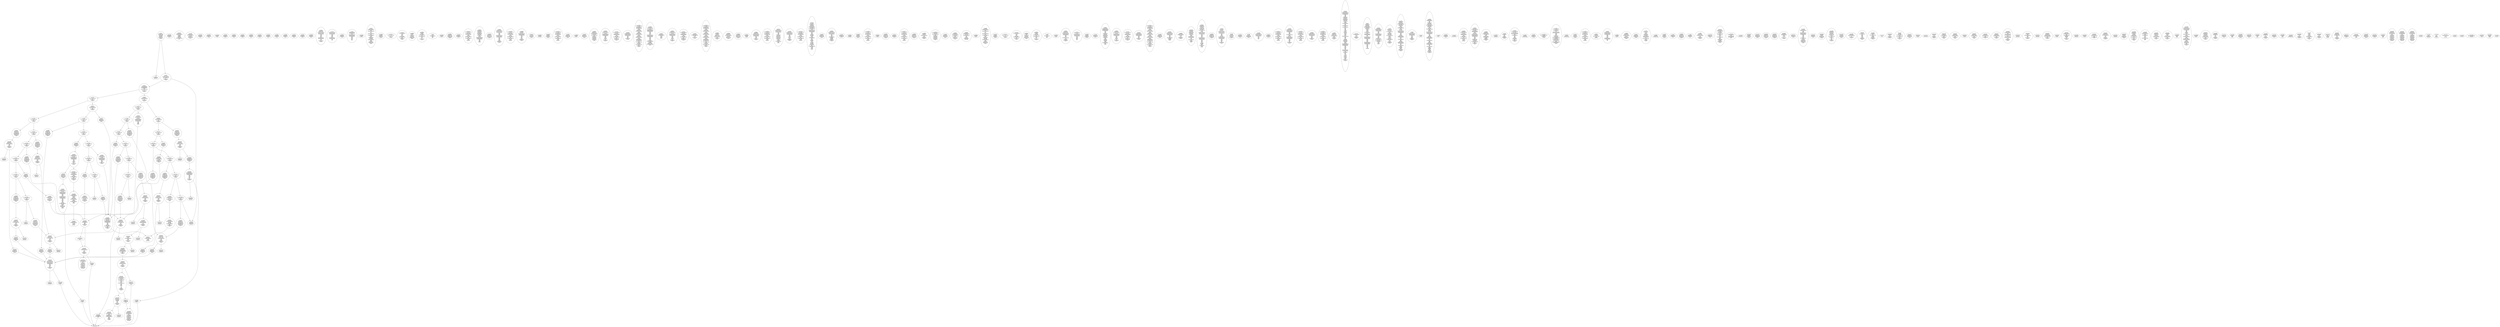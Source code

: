 /* Generated by GvGen v.1.0 (https://www.github.com/stricaud/gvgen) */

digraph G {
compound=true;
   node1 [label="[anywhere]"];
   node2 [label="# 0x0
PUSHX Data
PUSHX Data
MSTORE
CALLVALUE
ISZERO
PUSHX Data
JUMPI
"];
   node3 [label="# 0xc
PUSHX Data
REVERT
"];
   node4 [label="# 0x10
JUMPDEST
PUSHX LogicData
CALLDATASIZE
LT
PUSHX Data
JUMPI
"];
   node5 [label="# 0x1a
PUSHX Data
CALLDATALOAD
PUSHX BitData
SHR
PUSHX LogicData
GT
PUSHX Data
JUMPI
"];
   node6 [label="# 0x2b
PUSHX LogicData
GT
PUSHX Data
JUMPI
"];
   node7 [label="# 0x36
PUSHX LogicData
EQ
PUSHX Data
JUMPI
"];
   node8 [label="# 0x41
PUSHX LogicData
EQ
PUSHX Data
JUMPI
"];
   node9 [label="# 0x4c
PUSHX LogicData
EQ
PUSHX Data
JUMPI
"];
   node10 [label="# 0x57
PUSHX LogicData
EQ
PUSHX Data
JUMPI
"];
   node11 [label="# 0x62
PUSHX LogicData
EQ
PUSHX Data
JUMPI
"];
   node12 [label="# 0x6d
PUSHX LogicData
EQ
PUSHX Data
JUMPI
"];
   node13 [label="# 0x78
PUSHX Data
REVERT
"];
   node14 [label="# 0x7c
JUMPDEST
PUSHX LogicData
EQ
PUSHX Data
JUMPI
"];
   node15 [label="# 0x88
PUSHX LogicData
EQ
PUSHX Data
JUMPI
"];
   node16 [label="# 0x93
PUSHX LogicData
EQ
PUSHX Data
JUMPI
"];
   node17 [label="# 0x9e
PUSHX LogicData
EQ
PUSHX Data
JUMPI
"];
   node18 [label="# 0xa9
PUSHX LogicData
EQ
PUSHX Data
JUMPI
"];
   node19 [label="# 0xb4
PUSHX LogicData
EQ
PUSHX Data
JUMPI
"];
   node20 [label="# 0xbf
PUSHX Data
REVERT
"];
   node21 [label="# 0xc3
JUMPDEST
PUSHX LogicData
GT
PUSHX Data
JUMPI
"];
   node22 [label="# 0xcf
PUSHX LogicData
EQ
PUSHX Data
JUMPI
"];
   node23 [label="# 0xda
PUSHX LogicData
EQ
PUSHX Data
JUMPI
"];
   node24 [label="# 0xe5
PUSHX LogicData
EQ
PUSHX Data
JUMPI
"];
   node25 [label="# 0xf0
PUSHX LogicData
EQ
PUSHX Data
JUMPI
"];
   node26 [label="# 0xfb
PUSHX LogicData
EQ
PUSHX Data
JUMPI
"];
   node27 [label="# 0x106
PUSHX LogicData
EQ
PUSHX Data
JUMPI
"];
   node28 [label="# 0x111
PUSHX Data
REVERT
"];
   node29 [label="# 0x115
JUMPDEST
PUSHX LogicData
EQ
PUSHX Data
JUMPI
"];
   node30 [label="# 0x121
PUSHX LogicData
EQ
PUSHX Data
JUMPI
"];
   node31 [label="# 0x12c
PUSHX LogicData
EQ
PUSHX Data
JUMPI
"];
   node32 [label="# 0x137
PUSHX LogicData
EQ
PUSHX Data
JUMPI
"];
   node33 [label="# 0x142
PUSHX LogicData
EQ
PUSHX Data
JUMPI
"];
   node34 [label="# 0x14d
PUSHX LogicData
EQ
PUSHX Data
JUMPI
"];
   node35 [label="# 0x158
JUMPDEST
PUSHX Data
REVERT
"];
   node36 [label="# 0x15d
JUMPDEST
PUSHX Data
PUSHX Data
CALLDATASIZE
PUSHX Data
PUSHX Data
JUMP
"];
   node37 [label="# 0x16b
JUMPDEST
PUSHX Data
JUMP
"];
   node38 [label="# 0x170
JUMPDEST
PUSHX MemData
MLOAD
ISZERO
ISZERO
MSTORE
PUSHX ArithData
ADD
"];
   node39 [label="# 0x17c
JUMPDEST
PUSHX MemData
MLOAD
SUB
RETURN
"];
   node40 [label="# 0x185
JUMPDEST
PUSHX Data
PUSHX Data
JUMP
"];
   node41 [label="# 0x18d
JUMPDEST
PUSHX MemData
MLOAD
PUSHX Data
PUSHX Data
JUMP
"];
   node42 [label="# 0x19a
JUMPDEST
PUSHX Data
PUSHX Data
CALLDATASIZE
PUSHX Data
PUSHX Data
JUMP
"];
   node43 [label="# 0x1a8
JUMPDEST
PUSHX Data
JUMP
"];
   node44 [label="# 0x1ad
JUMPDEST
PUSHX MemData
MLOAD
PUSHX ArithData
PUSHX BitData
PUSHX BitData
SHL
SUB
AND
MSTORE
PUSHX ArithData
ADD
PUSHX Data
JUMP
"];
   node45 [label="# 0x1c5
JUMPDEST
PUSHX Data
PUSHX Data
CALLDATASIZE
PUSHX Data
PUSHX Data
JUMP
"];
   node46 [label="# 0x1d3
JUMPDEST
PUSHX Data
JUMP
"];
   node47 [label="# 0x1d8
JUMPDEST
STOP
"];
   node48 [label="# 0x1da
JUMPDEST
PUSHX StorData
SLOAD
PUSHX StorData
SLOAD
SUB
"];
   node49 [label="# 0x1e2
JUMPDEST
PUSHX MemData
MLOAD
MSTORE
PUSHX ArithData
ADD
PUSHX Data
JUMP
"];
   node50 [label="# 0x1f0
JUMPDEST
PUSHX Data
PUSHX Data
CALLDATASIZE
PUSHX Data
PUSHX Data
JUMP
"];
   node51 [label="# 0x1fe
JUMPDEST
PUSHX Data
JUMP
"];
   node52 [label="# 0x203
JUMPDEST
PUSHX StorData
SLOAD
PUSHX Data
PUSHX ArithData
PUSHX BitData
PUSHX BitData
SHL
SUB
AND
JUMP
"];
   node53 [label="# 0x216
JUMPDEST
PUSHX Data
PUSHX Data
CALLDATASIZE
PUSHX Data
PUSHX Data
JUMP
"];
   node54 [label="# 0x224
JUMPDEST
PUSHX Data
JUMP
"];
   node55 [label="# 0x229
JUMPDEST
PUSHX Data
PUSHX Data
JUMP
"];
   node56 [label="# 0x244
JUMPDEST
PUSHX Data
PUSHX Data
CALLDATASIZE
PUSHX Data
PUSHX Data
JUMP
"];
   node57 [label="# 0x252
JUMPDEST
PUSHX Data
JUMP
"];
   node58 [label="# 0x257
JUMPDEST
PUSHX Data
PUSHX Data
CALLDATASIZE
PUSHX Data
PUSHX Data
JUMP
"];
   node59 [label="# 0x265
JUMPDEST
PUSHX Data
JUMP
"];
   node60 [label="# 0x26a
JUMPDEST
PUSHX Data
PUSHX Data
CALLDATASIZE
PUSHX Data
PUSHX Data
JUMP
"];
   node61 [label="# 0x278
JUMPDEST
PUSHX Data
JUMP
"];
   node62 [label="# 0x27d
JUMPDEST
PUSHX Data
PUSHX Data
JUMP
"];
   node63 [label="# 0x298
JUMPDEST
PUSHX Data
PUSHX Data
CALLDATASIZE
PUSHX Data
PUSHX Data
JUMP
"];
   node64 [label="# 0x2a6
JUMPDEST
PUSHX Data
JUMP
"];
   node65 [label="# 0x2ab
JUMPDEST
PUSHX Data
PUSHX Data
JUMP
"];
   node66 [label="# 0x2b3
JUMPDEST
PUSHX StorData
SLOAD
PUSHX ArithData
PUSHX BitData
PUSHX BitData
SHL
SUB
AND
PUSHX Data
JUMP
"];
   node67 [label="# 0x2c4
JUMPDEST
PUSHX Data
PUSHX Data
JUMP
"];
   node68 [label="# 0x2cc
JUMPDEST
PUSHX Data
PUSHX Data
JUMP
"];
   node69 [label="# 0x2e7
JUMPDEST
PUSHX Data
PUSHX Data
CALLDATASIZE
PUSHX Data
PUSHX Data
JUMP
"];
   node70 [label="# 0x2f5
JUMPDEST
PUSHX Data
JUMP
"];
   node71 [label="# 0x2fa
JUMPDEST
PUSHX Data
PUSHX Data
CALLDATASIZE
PUSHX Data
PUSHX Data
JUMP
"];
   node72 [label="# 0x308
JUMPDEST
PUSHX Data
JUMP
"];
   node73 [label="# 0x30d
JUMPDEST
PUSHX Data
PUSHX Data
CALLDATASIZE
PUSHX Data
PUSHX Data
JUMP
"];
   node74 [label="# 0x31b
JUMPDEST
PUSHX Data
JUMP
"];
   node75 [label="# 0x320
JUMPDEST
PUSHX Data
PUSHX Data
JUMP
"];
   node76 [label="# 0x328
JUMPDEST
PUSHX Data
PUSHX Data
CALLDATASIZE
PUSHX Data
PUSHX Data
JUMP
"];
   node77 [label="# 0x336
JUMPDEST
PUSHX Data
JUMP
"];
   node78 [label="# 0x33b
JUMPDEST
PUSHX Data
PUSHX Data
CALLDATASIZE
PUSHX Data
PUSHX Data
JUMP
"];
   node79 [label="# 0x349
JUMPDEST
PUSHX Data
JUMP
"];
   node80 [label="# 0x34e
JUMPDEST
PUSHX Data
PUSHX ArithData
PUSHX BitData
PUSHX BitData
SHL
SUB
NOT
AND
PUSHX BitData
PUSHX BitData
SHL
EQ
PUSHX Data
JUMPI
"];
   node81 [label="# 0x36a
PUSHX ArithData
PUSHX BitData
PUSHX BitData
SHL
SUB
NOT
AND
PUSHX BitData
PUSHX BitData
SHL
EQ
"];
   node82 [label="# 0x37f
JUMPDEST
PUSHX Data
JUMPI
"];
   node83 [label="# 0x385
PUSHX BitData
PUSHX BitData
SHL
PUSHX ArithData
PUSHX BitData
PUSHX BitData
SHL
SUB
NOT
AND
EQ
"];
   node84 [label="# 0x39a
JUMPDEST
JUMP
"];
   node85 [label="# 0x3a0
JUMPDEST
PUSHX Data
PUSHX StorData
SLOAD
PUSHX Data
PUSHX Data
JUMP
"];
   node86 [label="# 0x3af
JUMPDEST
PUSHX ArithData
ADD
PUSHX ArithData
DIV
MUL
PUSHX ArithData
ADD
PUSHX MemData
MLOAD
ADD
PUSHX Data
MSTORE
MSTORE
PUSHX ArithData
ADD
SLOAD
PUSHX Data
PUSHX Data
JUMP
"];
   node87 [label="# 0x3db
JUMPDEST
ISZERO
PUSHX Data
JUMPI
"];
   node88 [label="# 0x3e2
PUSHX LogicData
LT
PUSHX Data
JUMPI
"];
   node89 [label="# 0x3ea
PUSHX ArithData
SLOAD
DIV
MUL
MSTORE
PUSHX ArithData
ADD
PUSHX Data
JUMP
"];
   node90 [label="# 0x3fd
JUMPDEST
ADD
PUSHX Data
MSTORE
PUSHX Data
PUSHX Data
SHA3
"];
   node91 [label="# 0x40b
JUMPDEST
SLOAD
MSTORE
PUSHX ArithData
ADD
PUSHX ArithData
ADD
GT
PUSHX Data
JUMPI
"];
   node92 [label="# 0x41f
SUB
PUSHX BitData
AND
ADD
"];
   node93 [label="# 0x428
JUMPDEST
JUMP
"];
   node94 [label="# 0x432
JUMPDEST
PUSHX Data
PUSHX Data
PUSHX Data
JUMP
"];
   node95 [label="# 0x43d
JUMPDEST
PUSHX Data
JUMPI
"];
   node96 [label="# 0x442
PUSHX MemData
MLOAD
PUSHX BitData
PUSHX BitData
SHL
MSTORE
PUSHX ArithData
ADD
PUSHX MemData
MLOAD
SUB
REVERT
"];
   node97 [label="# 0x45a
JUMPDEST
PUSHX Data
MSTORE
PUSHX Data
PUSHX Data
MSTORE
PUSHX Data
SHA3
SLOAD
PUSHX ArithData
PUSHX BitData
PUSHX BitData
SHL
SUB
AND
JUMP
"];
   node98 [label="# 0x476
JUMPDEST
PUSHX Data
PUSHX Data
PUSHX Data
JUMP
"];
   node99 [label="# 0x481
JUMPDEST
PUSHX ArithData
PUSHX BitData
PUSHX BitData
SHL
SUB
AND
PUSHX ArithData
PUSHX BitData
PUSHX BitData
SHL
SUB
AND
EQ
ISZERO
PUSHX Data
JUMPI
"];
   node100 [label="# 0x49e
PUSHX MemData
MLOAD
PUSHX BitData
PUSHX BitData
SHL
MSTORE
PUSHX ArithData
ADD
PUSHX MemData
MLOAD
SUB
REVERT
"];
   node101 [label="# 0x4b6
JUMPDEST
CALLER
PUSHX ArithData
PUSHX BitData
PUSHX BitData
SHL
SUB
AND
EQ
ISZERO
PUSHX Data
JUMPI
"];
   node102 [label="# 0x4ca
PUSHX Data
CALLER
PUSHX Data
JUMP
"];
   node103 [label="# 0x4d4
JUMPDEST
ISZERO
"];
   node104 [label="# 0x4d6
JUMPDEST
ISZERO
PUSHX Data
JUMPI
"];
   node105 [label="# 0x4dc
PUSHX MemData
MLOAD
PUSHX BitData
PUSHX BitData
SHL
MSTORE
PUSHX ArithData
ADD
PUSHX MemData
MLOAD
SUB
REVERT
"];
   node106 [label="# 0x4f4
JUMPDEST
PUSHX Data
PUSHX Data
JUMP
"];
   node107 [label="# 0x4ff
JUMPDEST
JUMP
"];
   node108 [label="# 0x504
JUMPDEST
PUSHX Data
PUSHX Data
JUMP
"];
   node109 [label="# 0x50f
JUMPDEST
PUSHX Data
PUSHX MemData
MLOAD
PUSHX ArithData
ADD
PUSHX Data
MSTORE
PUSHX Data
MSTORE
PUSHX Data
JUMP
"];
   node110 [label="# 0x52a
JUMPDEST
PUSHX StorData
SLOAD
PUSHX ArithData
PUSHX BitData
PUSHX BitData
SHL
SUB
AND
CALLER
EQ
PUSHX Data
JUMPI
"];
   node111 [label="# 0x53d
PUSHX MemData
MLOAD
PUSHX BitData
PUSHX BitData
SHL
MSTORE
PUSHX ArithData
ADD
PUSHX Data
PUSHX Data
JUMP
"];
   node112 [label="# 0x554
JUMPDEST
PUSHX MemData
MLOAD
SUB
REVERT
"];
   node113 [label="# 0x55d
JUMPDEST
PUSHX ArithData
PUSHX BitData
PUSHX BitData
SHL
SUB
AND
PUSHX Data
JUMPI
"];
   node114 [label="# 0x56c
PUSHX MemData
MLOAD
PUSHX BitData
PUSHX BitData
SHL
MSTORE
PUSHX Data
PUSHX ArithData
ADD
MSTORE
PUSHX Data
PUSHX ArithData
ADD
MSTORE
PUSHX Data
PUSHX ArithData
ADD
MSTORE
PUSHX BitData
PUSHX BitData
SHL
PUSHX ArithData
ADD
MSTORE
PUSHX ArithData
ADD
PUSHX Data
JUMP
"];
   node115 [label="# 0x5bd
JUMPDEST
PUSHX StorData
SLOAD
PUSHX ArithData
PUSHX BitData
PUSHX BitData
SHL
SUB
NOT
AND
PUSHX ArithData
PUSHX BitData
PUSHX BitData
SHL
SUB
AND
OR
SSTORE
PUSHX MemData
MLOAD
MSTORE
PUSHX Data
PUSHX ArithData
ADD
"];
   node116 [label="# 0x607
JUMPDEST
PUSHX MemData
MLOAD
SUB
LOGX
JUMP
"];
   node117 [label="# 0x612
JUMPDEST
PUSHX StorData
SLOAD
PUSHX ArithData
PUSHX BitData
PUSHX BitData
SHL
SUB
AND
CALLER
EQ
PUSHX Data
JUMPI
"];
   node118 [label="# 0x625
PUSHX MemData
MLOAD
PUSHX BitData
PUSHX BitData
SHL
MSTORE
PUSHX ArithData
ADD
PUSHX Data
PUSHX Data
JUMP
"];
   node119 [label="# 0x63c
JUMPDEST
PUSHX LogicData
MLOAD
GT
PUSHX Data
JUMPI
"];
   node120 [label="# 0x646
PUSHX MemData
MLOAD
PUSHX BitData
PUSHX BitData
SHL
MSTORE
PUSHX Data
PUSHX ArithData
ADD
MSTORE
PUSHX Data
PUSHX ArithData
ADD
MSTORE
PUSHX Data
PUSHX ArithData
ADD
MSTORE
PUSHX BitData
PUSHX BitData
SHL
PUSHX ArithData
ADD
MSTORE
PUSHX ArithData
ADD
PUSHX Data
JUMP
"];
   node121 [label="# 0x697
JUMPDEST
MLOAD
PUSHX Data
PUSHX Data
PUSHX ArithData
ADD
PUSHX Data
JUMP
"];
   node122 [label="# 0x6aa
JUMPDEST
PUSHX Data
PUSHX MemData
MLOAD
PUSHX Data
PUSHX Data
JUMP
"];
   node123 [label="# 0x6da
JUMPDEST
PUSHX Data
PUSHX Data
PUSHX Data
JUMP
"];
   node124 [label="# 0x6e5
JUMPDEST
MLOAD
JUMP
"];
   node125 [label="# 0x6ec
JUMPDEST
PUSHX Data
PUSHX ArithData
PUSHX BitData
PUSHX BitData
SHL
SUB
AND
PUSHX Data
JUMPI
"];
   node126 [label="# 0x6fd
PUSHX MemData
MLOAD
PUSHX BitData
PUSHX BitData
SHL
MSTORE
PUSHX ArithData
ADD
PUSHX MemData
MLOAD
SUB
REVERT
"];
   node127 [label="# 0x715
JUMPDEST
PUSHX ArithData
PUSHX BitData
PUSHX BitData
SHL
SUB
AND
PUSHX Data
MSTORE
PUSHX Data
PUSHX Data
MSTORE
PUSHX Data
SHA3
SLOAD
PUSHX BitData
AND
JUMP
"];
   node128 [label="# 0x73b
JUMPDEST
PUSHX StorData
SLOAD
PUSHX ArithData
PUSHX BitData
PUSHX BitData
SHL
SUB
AND
CALLER
EQ
PUSHX Data
JUMPI
"];
   node129 [label="# 0x74e
PUSHX MemData
MLOAD
PUSHX BitData
PUSHX BitData
SHL
MSTORE
PUSHX ArithData
ADD
PUSHX Data
PUSHX Data
JUMP
"];
   node130 [label="# 0x765
JUMPDEST
PUSHX Data
PUSHX Data
PUSHX Data
JUMP
"];
   node131 [label="# 0x76f
JUMPDEST
JUMP
"];
   node132 [label="# 0x771
JUMPDEST
PUSHX Data
PUSHX StorData
SLOAD
PUSHX Data
PUSHX Data
JUMP
"];
   node133 [label="# 0x780
JUMPDEST
PUSHX ArithData
PUSHX BitData
PUSHX BitData
SHL
SUB
AND
CALLER
EQ
ISZERO
PUSHX Data
JUMPI
"];
   node134 [label="# 0x792
PUSHX MemData
MLOAD
PUSHX BitData
PUSHX BitData
SHL
MSTORE
PUSHX ArithData
ADD
PUSHX MemData
MLOAD
SUB
REVERT
"];
   node135 [label="# 0x7aa
JUMPDEST
CALLER
PUSHX Data
MSTORE
PUSHX Data
PUSHX ArithData
MSTORE
PUSHX MemData
SHA3
PUSHX ArithData
PUSHX BitData
PUSHX BitData
SHL
SUB
AND
MSTORE
MSTORE
SHA3
SLOAD
PUSHX BitData
NOT
AND
ISZERO
ISZERO
OR
SSTORE
MLOAD
MSTORE
PUSHX Data
ADD
PUSHX MemData
MLOAD
SUB
LOGX
JUMP
"];
   node136 [label="# 0x816
JUMPDEST
PUSHX Data
PUSHX Data
JUMP
"];
   node137 [label="# 0x821
JUMPDEST
PUSHX ArithData
PUSHX BitData
PUSHX BitData
SHL
SUB
AND
EXTCODESIZE
ISZERO
ISZERO
ISZERO
PUSHX Data
JUMPI
"];
   node138 [label="# 0x835
PUSHX Data
PUSHX Data
JUMP
"];
   node139 [label="# 0x841
JUMPDEST
ISZERO
"];
   node140 [label="# 0x843
JUMPDEST
ISZERO
PUSHX Data
JUMPI
"];
   node141 [label="# 0x849
PUSHX MemData
MLOAD
PUSHX BitData
PUSHX BitData
SHL
MSTORE
PUSHX ArithData
ADD
PUSHX MemData
MLOAD
SUB
REVERT
"];
   node142 [label="# 0x861
JUMPDEST
JUMP
"];
   node143 [label="# 0x867
JUMPDEST
PUSHX Data
PUSHX Data
PUSHX Data
JUMP
"];
   node144 [label="# 0x872
JUMPDEST
PUSHX Data
JUMPI
"];
   node145 [label="# 0x877
PUSHX MemData
MLOAD
PUSHX BitData
PUSHX BitData
SHL
MSTORE
PUSHX ArithData
ADD
PUSHX MemData
MLOAD
SUB
REVERT
"];
   node146 [label="# 0x88f
JUMPDEST
PUSHX Data
PUSHX Data
PUSHX Data
JUMP
"];
   node147 [label="# 0x899
JUMPDEST
MLOAD
PUSHX LogicData
EQ
ISZERO
PUSHX Data
JUMPI
"];
   node148 [label="# 0x8a6
PUSHX MemData
MLOAD
PUSHX ArithData
ADD
PUSHX Data
MSTORE
PUSHX Data
MSTORE
PUSHX Data
JUMP
"];
   node149 [label="# 0x8ba
JUMPDEST
PUSHX Data
PUSHX Data
JUMP
"];
   node150 [label="# 0x8c4
JUMPDEST
PUSHX MemData
MLOAD
PUSHX ArithData
ADD
PUSHX Data
PUSHX Data
JUMP
"];
   node151 [label="# 0x8d5
JUMPDEST
PUSHX MemData
MLOAD
PUSHX ArithData
SUB
SUB
MSTORE
PUSHX Data
MSTORE
"];
   node152 [label="# 0x8e5
JUMPDEST
JUMP
"];
   node153 [label="# 0x8ec
JUMPDEST
PUSHX StorData
SLOAD
PUSHX Data
PUSHX Data
JUMP
"];
   node154 [label="# 0x8f9
JUMPDEST
PUSHX ArithData
ADD
PUSHX ArithData
DIV
MUL
PUSHX ArithData
ADD
PUSHX MemData
MLOAD
ADD
PUSHX Data
MSTORE
MSTORE
PUSHX ArithData
ADD
SLOAD
PUSHX Data
PUSHX Data
JUMP
"];
   node155 [label="# 0x925
JUMPDEST
ISZERO
PUSHX Data
JUMPI
"];
   node156 [label="# 0x92c
PUSHX LogicData
LT
PUSHX Data
JUMPI
"];
   node157 [label="# 0x934
PUSHX ArithData
SLOAD
DIV
MUL
MSTORE
PUSHX ArithData
ADD
PUSHX Data
JUMP
"];
   node158 [label="# 0x947
JUMPDEST
ADD
PUSHX Data
MSTORE
PUSHX Data
PUSHX Data
SHA3
"];
   node159 [label="# 0x955
JUMPDEST
SLOAD
MSTORE
PUSHX ArithData
ADD
PUSHX ArithData
ADD
GT
PUSHX Data
JUMPI
"];
   node160 [label="# 0x969
SUB
PUSHX BitData
AND
ADD
"];
   node161 [label="# 0x972
JUMPDEST
JUMP
"];
   node162 [label="# 0x97a
JUMPDEST
PUSHX Data
PUSHX ArithData
PUSHX BitData
PUSHX BitData
SHL
SUB
AND
PUSHX LogicData
EQ
ISZERO
PUSHX Data
JUMPI
"];
   node163 [label="# 0x9a3
PUSHX StorData
SLOAD
PUSHX ArithData
PUSHX BitData
PUSHX BitData
SHL
SUB
AND
AND
EQ
"];
   node164 [label="# 0x9b5
JUMPDEST
ISZERO
PUSHX Data
JUMPI
"];
   node165 [label="# 0x9bb
PUSHX Data
PUSHX Data
JUMP
"];
   node166 [label="# 0x9c2
JUMPDEST
PUSHX ArithData
PUSHX BitData
PUSHX BitData
SHL
SUB
AND
PUSHX Data
MSTORE
PUSHX Data
PUSHX Data
MSTORE
PUSHX Data
SHA3
AND
MSTORE
MSTORE
SHA3
SLOAD
PUSHX BitData
AND
JUMP
"];
   node167 [label="# 0x9f1
JUMPDEST
PUSHX StorData
SLOAD
PUSHX ArithData
PUSHX BitData
PUSHX BitData
SHL
SUB
AND
CALLER
EQ
PUSHX Data
JUMPI
"];
   node168 [label="# 0xa04
PUSHX MemData
MLOAD
PUSHX BitData
PUSHX BitData
SHL
MSTORE
PUSHX ArithData
ADD
PUSHX Data
PUSHX Data
JUMP
"];
   node169 [label="# 0xa1b
JUMPDEST
PUSHX ArithData
PUSHX BitData
PUSHX BitData
SHL
SUB
AND
PUSHX Data
JUMPI
"];
   node170 [label="# 0xa2a
PUSHX MemData
MLOAD
PUSHX BitData
PUSHX BitData
SHL
MSTORE
PUSHX Data
PUSHX ArithData
ADD
MSTORE
PUSHX Data
PUSHX ArithData
ADD
MSTORE
PUSHX Data
PUSHX ArithData
ADD
MSTORE
PUSHX BitData
PUSHX BitData
SHL
PUSHX ArithData
ADD
MSTORE
PUSHX ArithData
ADD
PUSHX Data
JUMP
"];
   node171 [label="# 0xa80
JUMPDEST
PUSHX Data
PUSHX Data
JUMP
"];
   node172 [label="# 0xa89
JUMPDEST
JUMP
"];
   node173 [label="# 0xa8c
JUMPDEST
PUSHX ArithData
PUSHX BitData
PUSHX BitData
SHL
SUB
AND
EXTCODESIZE
ISZERO
ISZERO
JUMP
"];
   node174 [label="# 0xa9b
JUMPDEST
PUSHX StorData
SLOAD
LT
ISZERO
PUSHX Data
JUMPI
"];
   node175 [label="# 0xaa8
PUSHX Data
MSTORE
PUSHX Data
PUSHX Data
MSTORE
PUSHX Data
SHA3
SLOAD
PUSHX BitData
PUSHX BitData
SHL
DIV
PUSHX BitData
AND
ISZERO
JUMP
"];
   node176 [label="# 0xac6
JUMPDEST
PUSHX Data
MSTORE
PUSHX Data
PUSHX Data
MSTORE
PUSHX MemData
SHA3
SLOAD
PUSHX ArithData
PUSHX BitData
PUSHX BitData
SHL
SUB
NOT
AND
PUSHX ArithData
PUSHX BitData
PUSHX BitData
SHL
SUB
AND
OR
SSTORE
MLOAD
AND
PUSHX Data
LOGX
JUMP
"];
   node177 [label="# 0xb22
JUMPDEST
PUSHX Data
PUSHX Data
PUSHX Data
JUMP
"];
   node178 [label="# 0xb2d
JUMPDEST
MLOAD
PUSHX Data
PUSHX ArithData
PUSHX BitData
PUSHX BitData
SHL
SUB
AND
CALLER
PUSHX ArithData
PUSHX BitData
PUSHX BitData
SHL
SUB
AND
EQ
PUSHX Data
JUMPI
"];
   node179 [label="# 0xb4f
MLOAD
PUSHX Data
CALLER
PUSHX Data
JUMP
"];
   node180 [label="# 0xb5b
JUMPDEST
PUSHX Data
JUMPI
"];
   node181 [label="# 0xb61
CALLER
PUSHX Data
PUSHX Data
JUMP
"];
   node182 [label="# 0xb6b
JUMPDEST
PUSHX ArithData
PUSHX BitData
PUSHX BitData
SHL
SUB
AND
EQ
"];
   node183 [label="# 0xb76
JUMPDEST
PUSHX Data
JUMPI
"];
   node184 [label="# 0xb7e
PUSHX MemData
MLOAD
PUSHX BitData
PUSHX BitData
SHL
MSTORE
PUSHX ArithData
ADD
PUSHX MemData
MLOAD
SUB
REVERT
"];
   node185 [label="# 0xb96
JUMPDEST
PUSHX ArithData
PUSHX BitData
PUSHX BitData
SHL
SUB
AND
PUSHX ArithData
ADD
MLOAD
PUSHX ArithData
PUSHX BitData
PUSHX BitData
SHL
SUB
AND
EQ
PUSHX Data
JUMPI
"];
   node186 [label="# 0xbb4
PUSHX MemData
MLOAD
PUSHX BitData
PUSHX BitData
SHL
MSTORE
PUSHX ArithData
ADD
PUSHX MemData
MLOAD
SUB
REVERT
"];
   node187 [label="# 0xbcb
JUMPDEST
PUSHX ArithData
PUSHX BitData
PUSHX BitData
SHL
SUB
AND
PUSHX Data
JUMPI
"];
   node188 [label="# 0xbda
PUSHX MemData
MLOAD
PUSHX BitData
PUSHX BitData
SHL
MSTORE
PUSHX ArithData
ADD
PUSHX MemData
MLOAD
SUB
REVERT
"];
   node189 [label="# 0xbf2
JUMPDEST
PUSHX Data
PUSHX Data
PUSHX ArithData
ADD
MLOAD
PUSHX Data
JUMP
"];
   node190 [label="# 0xc02
JUMPDEST
PUSHX ArithData
PUSHX BitData
PUSHX BitData
SHL
SUB
AND
PUSHX Data
MSTORE
PUSHX Data
PUSHX Data
MSTORE
PUSHX Data
SHA3
SLOAD
PUSHX BitData
NOT
AND
PUSHX BitData
AND
PUSHX BitData
NOT
ADD
AND
OR
SSTORE
AND
MSTORE
SHA3
SLOAD
AND
AND
PUSHX ArithData
ADD
AND
OR
SSTORE
MSTORE
PUSHX Data
MSTORE
SHA3
SLOAD
PUSHX ArithData
PUSHX BitData
PUSHX BitData
SHL
SUB
NOT
AND
OR
PUSHX BitData
PUSHX BitData
SHL
TIMESTAMP
AND
MUL
OR
SSTORE
ADD
MSTORE
SHA3
SLOAD
AND
PUSHX Data
JUMPI
"];
   node191 [label="# 0xc9d
PUSHX StorData
SLOAD
LT
ISZERO
PUSHX Data
JUMPI
"];
   node192 [label="# 0xca7
MLOAD
PUSHX Data
MSTORE
PUSHX Data
PUSHX ArithData
MSTORE
PUSHX Data
SHA3
SLOAD
ADD
MLOAD
PUSHX BitData
AND
PUSHX BitData
PUSHX BitData
SHL
MUL
PUSHX ArithData
PUSHX BitData
PUSHX BitData
SHL
SUB
NOT
AND
PUSHX ArithData
PUSHX BitData
PUSHX BitData
SHL
SUB
AND
OR
OR
SSTORE
"];
   node193 [label="# 0xcee
JUMPDEST
PUSHX ArithData
PUSHX BitData
PUSHX BitData
SHL
SUB
AND
PUSHX ArithData
PUSHX BitData
PUSHX BitData
SHL
SUB
AND
PUSHX Data
PUSHX MemData
MLOAD
PUSHX MemData
MLOAD
SUB
LOGX
JUMP
"];
   node194 [label="# 0xd37
JUMPDEST
PUSHX Data
MLOAD
PUSHX ArithData
ADD
MSTORE
PUSHX Data
MSTORE
PUSHX ArithData
ADD
MSTORE
ADD
MSTORE
PUSHX StorData
SLOAD
LT
ISZERO
PUSHX Data
JUMPI
"];
   node195 [label="# 0xd60
PUSHX Data
MSTORE
PUSHX Data
PUSHX ArithData
MSTORE
PUSHX Data
SHA3
MLOAD
PUSHX ArithData
ADD
MSTORE
SLOAD
PUSHX ArithData
PUSHX BitData
PUSHX BitData
SHL
SUB
AND
MSTORE
PUSHX BitData
PUSHX BitData
SHL
DIV
PUSHX BitData
AND
ADD
MSTORE
PUSHX BitData
PUSHX BitData
SHL
DIV
PUSHX BitData
AND
ISZERO
ISZERO
ADD
MSTORE
PUSHX Data
JUMPI
"];
   node196 [label="# 0xdb8
MLOAD
PUSHX ArithData
PUSHX BitData
PUSHX BitData
SHL
SUB
AND
ISZERO
PUSHX Data
JUMPI
"];
   node197 [label="# 0xdc8
JUMP
"];
   node198 [label="# 0xdce
JUMPDEST
PUSHX BitData
NOT
ADD
PUSHX Data
MSTORE
PUSHX Data
PUSHX ArithData
MSTORE
PUSHX Data
SHA3
MLOAD
PUSHX ArithData
ADD
MSTORE
SLOAD
PUSHX ArithData
PUSHX BitData
PUSHX BitData
SHL
SUB
AND
MSTORE
PUSHX BitData
PUSHX BitData
SHL
DIV
PUSHX BitData
AND
ADD
MSTORE
PUSHX BitData
PUSHX BitData
SHL
DIV
PUSHX BitData
AND
ISZERO
ISZERO
ADD
MSTORE
ISZERO
PUSHX Data
JUMPI
"];
   node199 [label="# 0xe2d
JUMP
"];
   node200 [label="# 0xe33
JUMPDEST
PUSHX Data
JUMP
"];
   node201 [label="# 0xe38
JUMPDEST
"];
   node202 [label="# 0xe3a
JUMPDEST
PUSHX MemData
MLOAD
PUSHX BitData
PUSHX BitData
SHL
MSTORE
PUSHX ArithData
ADD
PUSHX MemData
MLOAD
SUB
REVERT
"];
   node203 [label="# 0xe53
JUMPDEST
PUSHX StorData
SLOAD
PUSHX ArithData
PUSHX BitData
PUSHX BitData
SHL
SUB
AND
PUSHX ArithData
PUSHX BitData
PUSHX BitData
SHL
SUB
NOT
AND
OR
SSTORE
PUSHX MemData
MLOAD
AND
PUSHX Data
PUSHX Data
LOGX
JUMP
"];
   node204 [label="# 0xea5
JUMPDEST
PUSHX MemData
MLOAD
PUSHX BitData
PUSHX BitData
SHL
MSTORE
PUSHX Data
PUSHX ArithData
PUSHX BitData
PUSHX BitData
SHL
SUB
AND
PUSHX Data
PUSHX Data
CALLER
PUSHX ArithData
ADD
PUSHX Data
JUMP
"];
   node205 [label="# 0xeda
JUMPDEST
PUSHX Data
PUSHX MemData
MLOAD
SUB
PUSHX Data
EXTCODESIZE
ISZERO
ISZERO
PUSHX Data
JUMPI
"];
   node206 [label="# 0xef0
PUSHX Data
REVERT
"];
   node207 [label="# 0xef4
JUMPDEST
GAS
CALL
ISZERO
PUSHX Data
JUMPI
"];
   node208 [label="# 0xf02
PUSHX MemData
MLOAD
PUSHX ArithData
RETURNDATASIZE
ADD
PUSHX BitData
NOT
AND
ADD
MSTORE
PUSHX Data
ADD
PUSHX Data
JUMP
"];
   node209 [label="# 0xf21
JUMPDEST
PUSHX Data
"];
   node210 [label="# 0xf24
JUMPDEST
PUSHX Data
JUMPI
"];
   node211 [label="# 0xf29
RETURNDATASIZE
ISZERO
PUSHX Data
JUMPI
"];
   node212 [label="# 0xf31
PUSHX MemData
MLOAD
PUSHX BitData
NOT
PUSHX ArithData
RETURNDATASIZE
ADD
AND
ADD
PUSHX Data
MSTORE
RETURNDATASIZE
MSTORE
RETURNDATASIZE
PUSHX Data
PUSHX ArithData
ADD
RETURNDATACOPY
PUSHX Data
JUMP
"];
   node213 [label="# 0xf52
JUMPDEST
PUSHX Data
"];
   node214 [label="# 0xf57
JUMPDEST
MLOAD
PUSHX Data
JUMPI
"];
   node215 [label="# 0xf5f
PUSHX MemData
MLOAD
PUSHX BitData
PUSHX BitData
SHL
MSTORE
PUSHX ArithData
ADD
PUSHX MemData
MLOAD
SUB
REVERT
"];
   node216 [label="# 0xf77
JUMPDEST
MLOAD
PUSHX ArithData
ADD
REVERT
"];
   node217 [label="# 0xf7f
JUMPDEST
PUSHX ArithData
PUSHX BitData
PUSHX BitData
SHL
SUB
NOT
AND
PUSHX BitData
PUSHX BitData
SHL
EQ
"];
   node218 [label="# 0xf95
JUMPDEST
JUMP
"];
   node219 [label="# 0xf9d
JUMPDEST
PUSHX Data
PUSHX StorData
SLOAD
PUSHX Data
PUSHX Data
JUMP
"];
   node220 [label="# 0xfac
JUMPDEST
PUSHX Data
PUSHX Data
JUMPI
"];
   node221 [label="# 0xfb4
PUSHX Data
MLOAD
ADD
MSTORE
PUSHX Data
MSTORE
PUSHX BitData
PUSHX BitData
SHL
PUSHX ArithData
ADD
MSTORE
JUMP
"];
   node222 [label="# 0xfd0
JUMPDEST
PUSHX Data
"];
   node223 [label="# 0xfd4
JUMPDEST
ISZERO
PUSHX Data
JUMPI
"];
   node224 [label="# 0xfdb
PUSHX Data
PUSHX Data
JUMP
"];
   node225 [label="# 0xfe4
JUMPDEST
PUSHX Data
PUSHX Data
PUSHX Data
JUMP
"];
   node226 [label="# 0xff3
JUMPDEST
PUSHX Data
JUMP
"];
   node227 [label="# 0xffa
JUMPDEST
PUSHX Data
PUSHX LogicData
GT
ISZERO
PUSHX Data
JUMPI
"];
   node228 [label="# 0x100e
PUSHX Data
PUSHX Data
JUMP
"];
   node229 [label="# 0x1015
JUMPDEST
PUSHX MemData
MLOAD
MSTORE
PUSHX ArithData
ADD
PUSHX BitData
NOT
AND
PUSHX ArithData
ADD
ADD
PUSHX Data
MSTORE
ISZERO
PUSHX Data
JUMPI
"];
   node230 [label="# 0x1033
PUSHX ArithData
ADD
CALLDATASIZE
CALLDATACOPY
ADD
"];
   node231 [label="# 0x103f
JUMPDEST
"];
   node232 [label="# 0x1043
JUMPDEST
ISZERO
PUSHX Data
JUMPI
"];
   node233 [label="# 0x104a
PUSHX Data
PUSHX Data
PUSHX Data
JUMP
"];
   node234 [label="# 0x1054
JUMPDEST
PUSHX Data
PUSHX Data
PUSHX Data
JUMP
"];
   node235 [label="# 0x1061
JUMPDEST
PUSHX Data
PUSHX Data
PUSHX Data
JUMP
"];
   node236 [label="# 0x106c
JUMPDEST
PUSHX BitData
SHL
MLOAD
LT
PUSHX Data
JUMPI
"];
   node237 [label="# 0x107a
PUSHX Data
PUSHX Data
JUMP
"];
   node238 [label="# 0x1081
JUMPDEST
PUSHX ArithData
ADD
ADD
PUSHX ArithData
PUSHX BitData
PUSHX BitData
SHL
SUB
NOT
AND
PUSHX BitData
BYTE
MSTORE8
PUSHX Data
PUSHX Data
PUSHX Data
JUMP
"];
   node239 [label="# 0x10a3
JUMPDEST
PUSHX Data
JUMP
"];
   node240 [label="# 0x10aa
JUMPDEST
SLOAD
PUSHX Data
PUSHX Data
JUMP
"];
   node241 [label="# 0x10b6
JUMPDEST
PUSHX Data
MSTORE
PUSHX Data
PUSHX Data
SHA3
PUSHX ArithData
ADD
PUSHX Data
DIV
ADD
PUSHX Data
JUMPI
"];
   node242 [label="# 0x10d0
PUSHX Data
SSTORE
PUSHX Data
JUMP
"];
   node243 [label="# 0x10d8
JUMPDEST
PUSHX LogicData
LT
PUSHX Data
JUMPI
"];
   node244 [label="# 0x10e1
MLOAD
PUSHX BitData
NOT
AND
ADD
OR
SSTORE
PUSHX Data
JUMP
"];
   node245 [label="# 0x10f1
JUMPDEST
ADD
PUSHX ArithData
ADD
SSTORE
ISZERO
PUSHX Data
JUMPI
"];
   node246 [label="# 0x1100
ADD
"];
   node247 [label="# 0x1103
JUMPDEST
GT
ISZERO
PUSHX Data
JUMPI
"];
   node248 [label="# 0x110c
MLOAD
SSTORE
PUSHX ArithData
ADD
PUSHX ArithData
ADD
PUSHX Data
JUMP
"];
   node249 [label="# 0x111e
JUMPDEST
PUSHX Data
PUSHX Data
JUMP
"];
   node250 [label="# 0x112a
JUMPDEST
JUMP
"];
   node251 [label="# 0x112e
JUMPDEST
"];
   node252 [label="# 0x112f
JUMPDEST
GT
ISZERO
PUSHX Data
JUMPI
"];
   node253 [label="# 0x1138
PUSHX Data
SSTORE
PUSHX ArithData
ADD
PUSHX Data
JUMP
"];
   node254 [label="# 0x1143
JUMPDEST
PUSHX Data
PUSHX LogicData
GT
ISZERO
PUSHX Data
JUMPI
"];
   node255 [label="# 0x1157
PUSHX Data
PUSHX Data
JUMP
"];
   node256 [label="# 0x115e
JUMPDEST
PUSHX MemData
MLOAD
PUSHX ArithData
ADD
PUSHX BitData
NOT
AND
PUSHX ArithData
ADD
AND
ADD
GT
LT
OR
ISZERO
PUSHX Data
JUMPI
"];
   node257 [label="# 0x117f
PUSHX Data
PUSHX Data
JUMP
"];
   node258 [label="# 0x1186
JUMPDEST
PUSHX Data
MSTORE
MSTORE
ADD
GT
ISZERO
PUSHX Data
JUMPI
"];
   node259 [label="# 0x119b
PUSHX Data
REVERT
"];
   node260 [label="# 0x119f
JUMPDEST
PUSHX ArithData
ADD
CALLDATACOPY
PUSHX Data
PUSHX ArithData
ADD
ADD
MSTORE
JUMP
"];
   node261 [label="# 0x11b9
JUMPDEST
CALLDATALOAD
PUSHX ArithData
PUSHX BitData
PUSHX BitData
SHL
SUB
AND
EQ
PUSHX Data
JUMPI
"];
   node262 [label="# 0x11cc
PUSHX Data
REVERT
"];
   node263 [label="# 0x11d0
JUMPDEST
JUMP
"];
   node264 [label="# 0x11d5
JUMPDEST
PUSHX Data
PUSHX LogicData
SUB
SLT
ISZERO
PUSHX Data
JUMPI
"];
   node265 [label="# 0x11e3
PUSHX Data
REVERT
"];
   node266 [label="# 0x11e7
JUMPDEST
PUSHX Data
PUSHX Data
JUMP
"];
   node267 [label="# 0x11f0
JUMPDEST
PUSHX Data
PUSHX LogicData
SUB
SLT
ISZERO
PUSHX Data
JUMPI
"];
   node268 [label="# 0x11ff
PUSHX Data
REVERT
"];
   node269 [label="# 0x1203
JUMPDEST
PUSHX Data
PUSHX Data
JUMP
"];
   node270 [label="# 0x120c
JUMPDEST
PUSHX Data
PUSHX ArithData
ADD
PUSHX Data
JUMP
"];
   node271 [label="# 0x121a
JUMPDEST
JUMP
"];
   node272 [label="# 0x1223
JUMPDEST
PUSHX Data
PUSHX Data
PUSHX LogicData
SUB
SLT
ISZERO
PUSHX Data
JUMPI
"];
   node273 [label="# 0x1234
PUSHX Data
REVERT
"];
   node274 [label="# 0x1238
JUMPDEST
PUSHX Data
PUSHX Data
JUMP
"];
   node275 [label="# 0x1241
JUMPDEST
PUSHX Data
PUSHX ArithData
ADD
PUSHX Data
JUMP
"];
   node276 [label="# 0x124f
JUMPDEST
PUSHX ArithData
ADD
CALLDATALOAD
JUMP
"];
   node277 [label="# 0x125f
JUMPDEST
PUSHX Data
PUSHX Data
PUSHX LogicData
SUB
SLT
ISZERO
PUSHX Data
JUMPI
"];
   node278 [label="# 0x1271
PUSHX Data
REVERT
"];
   node279 [label="# 0x1275
JUMPDEST
PUSHX Data
PUSHX Data
JUMP
"];
   node280 [label="# 0x127e
JUMPDEST
PUSHX Data
PUSHX ArithData
ADD
PUSHX Data
JUMP
"];
   node281 [label="# 0x128c
JUMPDEST
PUSHX ArithData
ADD
CALLDATALOAD
PUSHX ArithData
ADD
CALLDATALOAD
PUSHX LogicData
GT
ISZERO
PUSHX Data
JUMPI
"];
   node282 [label="# 0x12ab
PUSHX Data
REVERT
"];
   node283 [label="# 0x12af
JUMPDEST
ADD
PUSHX ArithData
ADD
SGT
PUSHX Data
JUMPI
"];
   node284 [label="# 0x12bc
PUSHX Data
REVERT
"];
   node285 [label="# 0x12c0
JUMPDEST
PUSHX Data
CALLDATALOAD
PUSHX ArithData
ADD
PUSHX Data
JUMP
"];
   node286 [label="# 0x12cf
JUMPDEST
JUMP
"];
   node287 [label="# 0x12db
JUMPDEST
PUSHX Data
PUSHX LogicData
SUB
SLT
ISZERO
PUSHX Data
JUMPI
"];
   node288 [label="# 0x12ea
PUSHX Data
REVERT
"];
   node289 [label="# 0x12ee
JUMPDEST
PUSHX Data
PUSHX Data
JUMP
"];
   node290 [label="# 0x12f7
JUMPDEST
PUSHX ArithData
ADD
CALLDATALOAD
ISZERO
ISZERO
EQ
PUSHX Data
JUMPI
"];
   node291 [label="# 0x1308
PUSHX Data
REVERT
"];
   node292 [label="# 0x130c
JUMPDEST
JUMP
"];
   node293 [label="# 0x1317
JUMPDEST
PUSHX Data
PUSHX LogicData
SUB
SLT
ISZERO
PUSHX Data
JUMPI
"];
   node294 [label="# 0x1326
PUSHX Data
REVERT
"];
   node295 [label="# 0x132a
JUMPDEST
PUSHX Data
PUSHX Data
JUMP
"];
   node296 [label="# 0x1333
JUMPDEST
PUSHX ArithData
ADD
CALLDATALOAD
JUMP
"];
   node297 [label="# 0x1341
JUMPDEST
PUSHX Data
PUSHX LogicData
SUB
SLT
ISZERO
PUSHX Data
JUMPI
"];
   node298 [label="# 0x134f
PUSHX Data
REVERT
"];
   node299 [label="# 0x1353
JUMPDEST
CALLDATALOAD
PUSHX Data
PUSHX Data
JUMP
"];
   node300 [label="# 0x135e
JUMPDEST
PUSHX Data
PUSHX LogicData
SUB
SLT
ISZERO
PUSHX Data
JUMPI
"];
   node301 [label="# 0x136c
PUSHX Data
REVERT
"];
   node302 [label="# 0x1370
JUMPDEST
MLOAD
PUSHX Data
PUSHX Data
JUMP
"];
   node303 [label="# 0x137b
JUMPDEST
PUSHX Data
PUSHX LogicData
SUB
SLT
ISZERO
PUSHX Data
JUMPI
"];
   node304 [label="# 0x1389
PUSHX Data
REVERT
"];
   node305 [label="# 0x138d
JUMPDEST
CALLDATALOAD
PUSHX LogicData
GT
ISZERO
PUSHX Data
JUMPI
"];
   node306 [label="# 0x13a0
PUSHX Data
REVERT
"];
   node307 [label="# 0x13a4
JUMPDEST
ADD
PUSHX ArithData
ADD
SGT
PUSHX Data
JUMPI
"];
   node308 [label="# 0x13b1
PUSHX Data
REVERT
"];
   node309 [label="# 0x13b5
JUMPDEST
PUSHX Data
CALLDATALOAD
PUSHX ArithData
ADD
PUSHX Data
JUMP
"];
   node310 [label="# 0x13c4
JUMPDEST
PUSHX Data
PUSHX LogicData
SUB
SLT
ISZERO
PUSHX Data
JUMPI
"];
   node311 [label="# 0x13d2
PUSHX Data
REVERT
"];
   node312 [label="# 0x13d6
JUMPDEST
CALLDATALOAD
JUMP
"];
   node313 [label="# 0x13dd
JUMPDEST
PUSHX Data
MLOAD
MSTORE
PUSHX Data
PUSHX ArithData
ADD
PUSHX ArithData
ADD
PUSHX Data
JUMP
"];
   node314 [label="# 0x13f5
JUMPDEST
PUSHX ArithData
ADD
PUSHX BitData
NOT
AND
ADD
PUSHX ArithData
ADD
JUMP
"];
   node315 [label="# 0x1409
JUMPDEST
PUSHX Data
MLOAD
PUSHX Data
PUSHX ArithData
ADD
PUSHX Data
JUMP
"];
   node316 [label="# 0x141b
JUMPDEST
MLOAD
ADD
PUSHX Data
PUSHX ArithData
ADD
PUSHX Data
JUMP
"];
   node317 [label="# 0x142f
JUMPDEST
ADD
JUMP
"];
   node318 [label="# 0x1438
JUMPDEST
PUSHX ArithData
PUSHX BitData
PUSHX BitData
SHL
SUB
AND
MSTORE
AND
PUSHX ArithData
ADD
MSTORE
PUSHX ArithData
ADD
MSTORE
PUSHX ArithData
PUSHX ArithData
ADD
MSTORE
PUSHX Data
PUSHX Data
ADD
PUSHX Data
JUMP
"];
   node319 [label="# 0x146b
JUMPDEST
JUMP
"];
   node320 [label="# 0x1475
JUMPDEST
PUSHX Data
MSTORE
PUSHX Data
PUSHX Data
PUSHX ArithData
ADD
PUSHX Data
JUMP
"];
   node321 [label="# 0x1488
JUMPDEST
PUSHX ArithData
MSTORE
ADD
MSTORE
PUSHX Data
PUSHX ArithData
ADD
MSTORE
PUSHX ArithData
ADD
JUMP
"];
   node322 [label="# 0x14bd
JUMPDEST
PUSHX Data
NOT
GT
ISZERO
PUSHX Data
JUMPI
"];
   node323 [label="# 0x14c9
PUSHX Data
PUSHX Data
JUMP
"];
   node324 [label="# 0x14d0
JUMPDEST
ADD
JUMP
"];
   node325 [label="# 0x14d5
JUMPDEST
PUSHX Data
PUSHX Data
JUMPI
"];
   node326 [label="# 0x14dd
PUSHX Data
PUSHX Data
JUMP
"];
   node327 [label="# 0x14e4
JUMPDEST
DIV
JUMP
"];
   node328 [label="# 0x14e9
JUMPDEST
PUSHX Data
LT
ISZERO
PUSHX Data
JUMPI
"];
   node329 [label="# 0x14f4
PUSHX Data
PUSHX Data
JUMP
"];
   node330 [label="# 0x14fb
JUMPDEST
SUB
JUMP
"];
   node331 [label="# 0x1500
JUMPDEST
PUSHX Data
"];
   node332 [label="# 0x1503
JUMPDEST
LT
ISZERO
PUSHX Data
JUMPI
"];
   node333 [label="# 0x150c
ADD
MLOAD
ADD
MSTORE
PUSHX ArithData
ADD
PUSHX Data
JUMP
"];
   node334 [label="# 0x151b
JUMPDEST
GT
ISZERO
PUSHX Data
JUMPI
"];
   node335 [label="# 0x1524
PUSHX Data
ADD
MSTORE
JUMP
"];
   node336 [label="# 0x152c
JUMPDEST
PUSHX BitData
SHR
AND
PUSHX Data
JUMPI
"];
   node337 [label="# 0x153a
PUSHX BitData
AND
"];
   node338 [label="# 0x1540
JUMPDEST
PUSHX LogicData
LT
EQ
ISZERO
PUSHX Data
JUMPI
"];
   node339 [label="# 0x154c
PUSHX BitData
PUSHX BitData
SHL
PUSHX Data
MSTORE
PUSHX Data
PUSHX Data
MSTORE
PUSHX Data
PUSHX Data
REVERT
"];
   node340 [label="# 0x1561
JUMPDEST
JUMP
"];
   node341 [label="# 0x1567
JUMPDEST
PUSHX Data
PUSHX BitData
NOT
EQ
ISZERO
PUSHX Data
JUMPI
"];
   node342 [label="# 0x1574
PUSHX Data
PUSHX Data
JUMP
"];
   node343 [label="# 0x157b
JUMPDEST
PUSHX ArithData
ADD
JUMP
"];
   node344 [label="# 0x1582
JUMPDEST
PUSHX Data
PUSHX Data
JUMPI
"];
   node345 [label="# 0x158a
PUSHX Data
PUSHX Data
JUMP
"];
   node346 [label="# 0x1591
JUMPDEST
MOD
JUMP
"];
   node347 [label="# 0x1596
JUMPDEST
PUSHX BitData
PUSHX BitData
SHL
PUSHX Data
MSTORE
PUSHX Data
PUSHX Data
MSTORE
PUSHX Data
PUSHX Data
REVERT
"];
   node348 [label="# 0x15ac
JUMPDEST
PUSHX BitData
PUSHX BitData
SHL
PUSHX Data
MSTORE
PUSHX Data
PUSHX Data
MSTORE
PUSHX Data
PUSHX Data
REVERT
"];
   node349 [label="# 0x15c2
JUMPDEST
PUSHX BitData
PUSHX BitData
SHL
PUSHX Data
MSTORE
PUSHX Data
PUSHX Data
MSTORE
PUSHX Data
PUSHX Data
REVERT
"];
   node350 [label="# 0x15d8
JUMPDEST
PUSHX BitData
PUSHX BitData
SHL
PUSHX Data
MSTORE
PUSHX Data
PUSHX Data
MSTORE
PUSHX Data
PUSHX Data
REVERT
"];
   node351 [label="# 0x15ee
JUMPDEST
PUSHX ArithData
PUSHX BitData
PUSHX BitData
SHL
SUB
NOT
AND
EQ
PUSHX Data
JUMPI
"];
   node352 [label="# 0x1600
PUSHX Data
REVERT
"];
   node353 [label="# 0x1604
INVALID
"];
   node354 [label="# 0x1605
LOGX
PUSHX Data
INVALID
"];
   node355 [label="# 0x160d
SLT
SHA3
INVALID
"];
   node356 [label="# 0x1610
PUSHX LogicData
LT
INVALID
"];
   node357 [label="# 0x162a
INVALID
"];
   node358 [label="# 0x162b
INVALID
"];
   node359 [label="# 0x162d
RETURNDATASIZE
INVALID
"];
   node360 [label="# 0x162f
PUSHX Data
STOP
"];
   node361 [label="# 0x1636
ADDMOD
SMOD
STOP
"];
   node362 [label="# 0x1639
CALLER
"];
node2->node4;
node2->node3;
node4->node35;
node4->node5;
node5->node21;
node5->node6;
node6->node14;
node6->node7;
node7->node69;
node7->node8;
node8->node71;
node8->node9;
node9->node73;
node9->node10;
node10->node75;
node10->node11;
node11->node76;
node11->node12;
node12->node78;
node12->node13;
node14->node62;
node14->node15;
node15->node63;
node15->node16;
node16->node65;
node16->node17;
node17->node66;
node17->node18;
node18->node67;
node18->node19;
node19->node68;
node19->node20;
node21->node29;
node21->node22;
node22->node52;
node22->node23;
node23->node53;
node23->node24;
node24->node55;
node24->node25;
node25->node56;
node25->node26;
node26->node58;
node26->node27;
node27->node60;
node27->node28;
node29->node36;
node29->node30;
node30->node40;
node30->node31;
node31->node42;
node31->node32;
node32->node45;
node32->node33;
node33->node48;
node33->node34;
node34->node50;
node34->node35;
node36->node297;
node40->node85;
node42->node310;
node44->node39;
node45->node293;
node48->node49;
node49->node39;
node50->node272;
node52->node44;
node53->node272;
node55->node44;
node56->node264;
node58->node303;
node60->node310;
node62->node44;
node63->node264;
node65->node128;
node66->node44;
node67->node132;
node68->node44;
node69->node287;
node71->node277;
node73->node310;
node75->node153;
node76->node267;
node78->node264;
node85->node336;
node128->node130;
node128->node129;
node129->node321;
node130->node203;
node131->node1;
node132->node336;
node153->node336;
node172->node1;
node203->node131;
node254->node256;
node254->node255;
node255->node350;
node256->node258;
node256->node257;
node257->node350;
node258->node260;
node258->node259;
node260->node1;
node261->node263;
node261->node262;
node263->node1;
node264->node266;
node264->node265;
node266->node261;
node267->node269;
node267->node268;
node269->node261;
node272->node274;
node272->node273;
node274->node261;
node277->node279;
node277->node278;
node279->node261;
node287->node289;
node287->node288;
node289->node261;
node293->node295;
node293->node294;
node295->node261;
node297->node299;
node297->node298;
node299->node351;
node303->node305;
node303->node304;
node305->node307;
node305->node306;
node307->node309;
node307->node308;
node309->node254;
node310->node312;
node310->node311;
node312->node1;
node321->node112;
node336->node338;
node336->node337;
node337->node338;
node338->node340;
node338->node339;
node340->node1;
node351->node172;
node351->node352;
}
